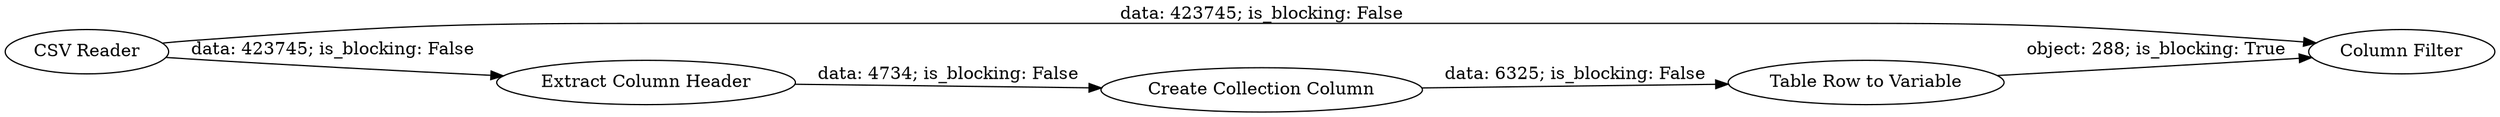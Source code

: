 digraph {
	"-8892220327540680914_10" [label="CSV Reader"]
	"-8892220327540680914_2" [label="Column Filter"]
	"-8892220327540680914_5" [label="Extract Column Header"]
	"-8892220327540680914_4" [label="Table Row to Variable"]
	"-8892220327540680914_6" [label="Create Collection Column"]
	"-8892220327540680914_10" -> "-8892220327540680914_5" [label="data: 423745; is_blocking: False"]
	"-8892220327540680914_10" -> "-8892220327540680914_2" [label="data: 423745; is_blocking: False"]
	"-8892220327540680914_5" -> "-8892220327540680914_6" [label="data: 4734; is_blocking: False"]
	"-8892220327540680914_4" -> "-8892220327540680914_2" [label="object: 288; is_blocking: True"]
	"-8892220327540680914_6" -> "-8892220327540680914_4" [label="data: 6325; is_blocking: False"]
	rankdir=LR
}
